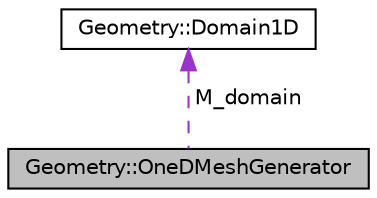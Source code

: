 digraph "Geometry::OneDMeshGenerator"
{
 // LATEX_PDF_SIZE
  edge [fontname="Helvetica",fontsize="10",labelfontname="Helvetica",labelfontsize="10"];
  node [fontname="Helvetica",fontsize="10",shape=record];
  Node1 [label="Geometry::OneDMeshGenerator",height=0.2,width=0.4,color="black", fillcolor="grey75", style="filled", fontcolor="black",tooltip="General interface."];
  Node2 -> Node1 [dir="back",color="darkorchid3",fontsize="10",style="dashed",label=" M_domain" ,fontname="Helvetica"];
  Node2 [label="Geometry::Domain1D",height=0.2,width=0.4,color="black", fillcolor="white", style="filled",URL="$classGeometry_1_1Domain1D.html",tooltip=" "];
}
